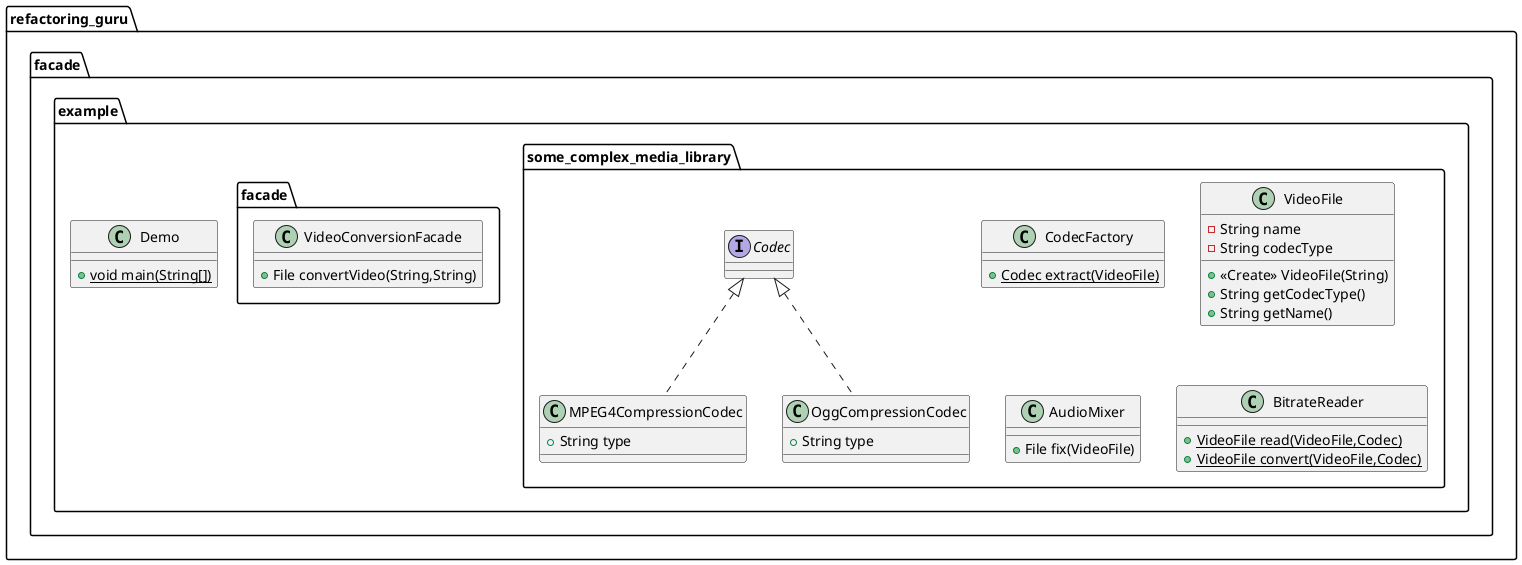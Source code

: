 @startuml
class refactoring_guru.facade.example.some_complex_media_library.CodecFactory {
+ {static} Codec extract(VideoFile)
}

class refactoring_guru.facade.example.some_complex_media_library.MPEG4CompressionCodec {
+ String type
}

class refactoring_guru.facade.example.some_complex_media_library.OggCompressionCodec {
+ String type
}

class refactoring_guru.facade.example.some_complex_media_library.VideoFile {
- String name
- String codecType
+ <<Create>> VideoFile(String)
+ String getCodecType()
+ String getName()
}


class refactoring_guru.facade.example.some_complex_media_library.AudioMixer {
+ File fix(VideoFile)
}

interface refactoring_guru.facade.example.some_complex_media_library.Codec {
}
class refactoring_guru.facade.example.Demo {
+ {static} void main(String[])
}

class refactoring_guru.facade.example.facade.VideoConversionFacade {
+ File convertVideo(String,String)
}

class refactoring_guru.facade.example.some_complex_media_library.BitrateReader {
+ {static} VideoFile read(VideoFile,Codec)
+ {static} VideoFile convert(VideoFile,Codec)
}



refactoring_guru.facade.example.some_complex_media_library.Codec <|.. refactoring_guru.facade.example.some_complex_media_library.MPEG4CompressionCodec
refactoring_guru.facade.example.some_complex_media_library.Codec <|.. refactoring_guru.facade.example.some_complex_media_library.OggCompressionCodec
@enduml